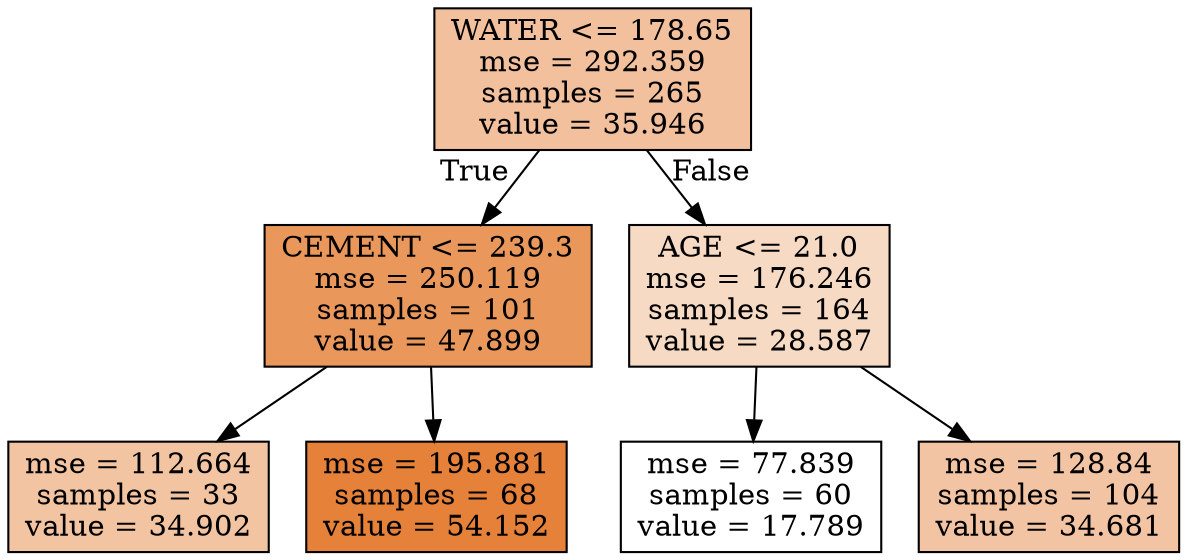 digraph Tree {
node [shape=box, style="filled", color="black"] ;
0 [label="WATER <= 178.65\nmse = 292.359\nsamples = 265\nvalue = 35.946", fillcolor="#f2c09c"] ;
1 [label="CEMENT <= 239.3\nmse = 250.119\nsamples = 101\nvalue = 47.899", fillcolor="#e9975b"] ;
0 -> 1 [labeldistance=2.5, labelangle=45, headlabel="True"] ;
2 [label="mse = 112.664\nsamples = 33\nvalue = 34.902", fillcolor="#f3c4a2"] ;
1 -> 2 ;
3 [label="mse = 195.881\nsamples = 68\nvalue = 54.152", fillcolor="#e58139"] ;
1 -> 3 ;
4 [label="AGE <= 21.0\nmse = 176.246\nsamples = 164\nvalue = 28.587", fillcolor="#f7dac4"] ;
0 -> 4 [labeldistance=2.5, labelangle=-45, headlabel="False"] ;
5 [label="mse = 77.839\nsamples = 60\nvalue = 17.789", fillcolor="#ffffff"] ;
4 -> 5 ;
6 [label="mse = 128.84\nsamples = 104\nvalue = 34.681", fillcolor="#f3c4a3"] ;
4 -> 6 ;
}